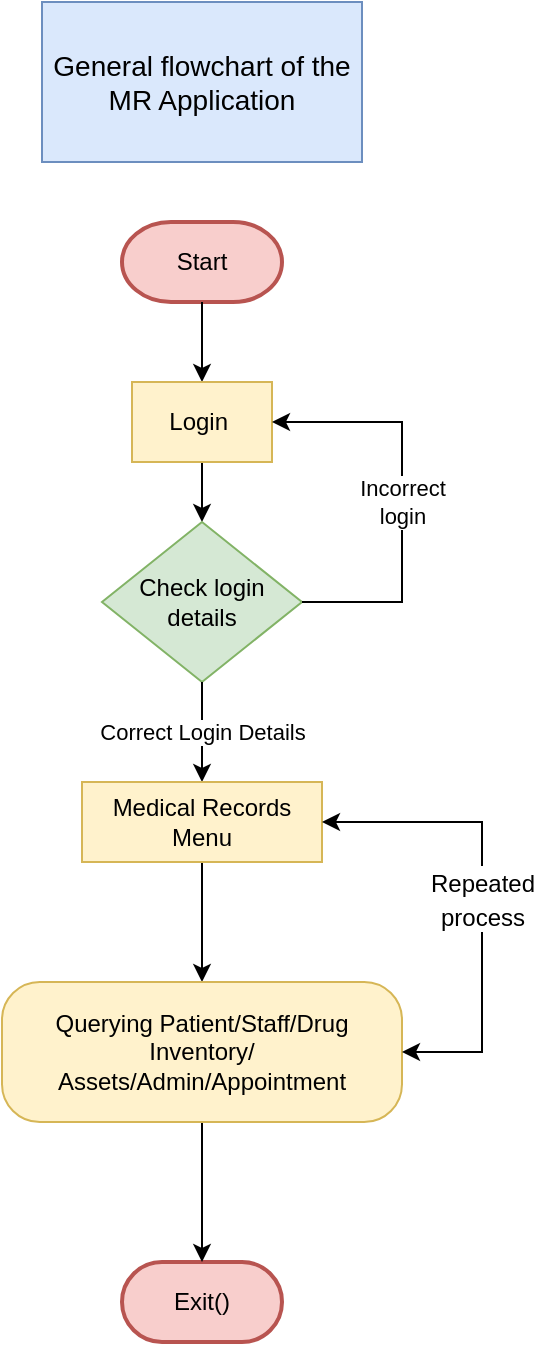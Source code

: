 <mxfile version="16.1.2" type="device"><diagram id="xEZAqE_Gi8AvNCK1O5cL" name="Page-1"><mxGraphModel dx="1422" dy="857" grid="1" gridSize="10" guides="1" tooltips="1" connect="1" arrows="1" fold="1" page="1" pageScale="1" pageWidth="850" pageHeight="1100" math="0" shadow="0"><root><mxCell id="0"/><mxCell id="1" parent="0"/><mxCell id="Rd3HaoFZOkUF-8Mvca5o-1" value="&lt;font style=&quot;font-size: 14px&quot;&gt;General flowchart of the MR Application&lt;/font&gt;" style="text;html=1;strokeColor=#6c8ebf;fillColor=#dae8fc;align=center;verticalAlign=middle;whiteSpace=wrap;rounded=0;" parent="1" vertex="1"><mxGeometry x="340" y="40" width="160" height="80" as="geometry"/></mxCell><mxCell id="Rd3HaoFZOkUF-8Mvca5o-4" value="Start" style="strokeWidth=2;html=1;shape=mxgraph.flowchart.terminator;whiteSpace=wrap;fillColor=#f8cecc;strokeColor=#b85450;" parent="1" vertex="1"><mxGeometry x="380" y="150" width="80" height="40" as="geometry"/></mxCell><mxCell id="Rd3HaoFZOkUF-8Mvca5o-5" value="" style="endArrow=classic;html=1;rounded=0;exitX=0.5;exitY=1;exitDx=0;exitDy=0;exitPerimeter=0;entryX=0.5;entryY=0;entryDx=0;entryDy=0;" parent="1" source="Rd3HaoFZOkUF-8Mvca5o-4" target="Rd3HaoFZOkUF-8Mvca5o-6" edge="1"><mxGeometry width="50" height="50" relative="1" as="geometry"><mxPoint x="440" y="270" as="sourcePoint"/><mxPoint x="420" y="220" as="targetPoint"/></mxGeometry></mxCell><mxCell id="Rd3HaoFZOkUF-8Mvca5o-15" style="edgeStyle=orthogonalEdgeStyle;rounded=0;orthogonalLoop=1;jettySize=auto;html=1;entryX=0.5;entryY=0;entryDx=0;entryDy=0;" parent="1" source="Rd3HaoFZOkUF-8Mvca5o-6" target="Rd3HaoFZOkUF-8Mvca5o-8" edge="1"><mxGeometry relative="1" as="geometry"/></mxCell><mxCell id="Rd3HaoFZOkUF-8Mvca5o-6" value="Login&amp;nbsp;" style="rounded=0;whiteSpace=wrap;html=1;fillColor=#fff2cc;strokeColor=#d6b656;" parent="1" vertex="1"><mxGeometry x="385" y="230" width="70" height="40" as="geometry"/></mxCell><mxCell id="Rd3HaoFZOkUF-8Mvca5o-8" value="Check login details" style="rhombus;whiteSpace=wrap;html=1;fillColor=#d5e8d4;strokeColor=#82b366;" parent="1" vertex="1"><mxGeometry x="370" y="300" width="100" height="80" as="geometry"/></mxCell><mxCell id="Rd3HaoFZOkUF-8Mvca5o-11" value="Incorrect &lt;br&gt;login" style="endArrow=classic;html=1;rounded=0;exitX=1;exitY=0.5;exitDx=0;exitDy=0;entryX=1;entryY=0.5;entryDx=0;entryDy=0;" parent="1" source="Rd3HaoFZOkUF-8Mvca5o-8" target="Rd3HaoFZOkUF-8Mvca5o-6" edge="1"><mxGeometry x="-0.024" width="50" height="50" relative="1" as="geometry"><mxPoint x="520" y="340" as="sourcePoint"/><mxPoint x="570" y="290" as="targetPoint"/><Array as="points"><mxPoint x="520" y="340"/><mxPoint x="520" y="250"/></Array><mxPoint as="offset"/></mxGeometry></mxCell><mxCell id="Rd3HaoFZOkUF-8Mvca5o-12" value="Correct Login Details" style="endArrow=classic;html=1;rounded=0;exitX=0.5;exitY=1;exitDx=0;exitDy=0;entryX=0.5;entryY=0;entryDx=0;entryDy=0;" parent="1" source="Rd3HaoFZOkUF-8Mvca5o-8" target="Rd3HaoFZOkUF-8Mvca5o-16" edge="1"><mxGeometry width="50" height="50" relative="1" as="geometry"><mxPoint x="460" y="430" as="sourcePoint"/><mxPoint x="420" y="430" as="targetPoint"/></mxGeometry></mxCell><mxCell id="nDnYEbmEhgUlDN_-ozJU-1" style="edgeStyle=orthogonalEdgeStyle;rounded=0;orthogonalLoop=1;jettySize=auto;html=1;entryX=0.5;entryY=0;entryDx=0;entryDy=0;fontSize=14;" edge="1" parent="1" source="Rd3HaoFZOkUF-8Mvca5o-16" target="Rd3HaoFZOkUF-8Mvca5o-24"><mxGeometry relative="1" as="geometry"/></mxCell><mxCell id="Rd3HaoFZOkUF-8Mvca5o-16" value="Medical Records Menu" style="rounded=0;whiteSpace=wrap;html=1;fillColor=#fff2cc;strokeColor=#d6b656;" parent="1" vertex="1"><mxGeometry x="360" y="430" width="120" height="40" as="geometry"/></mxCell><mxCell id="Rd3HaoFZOkUF-8Mvca5o-22" value="Exit()" style="rounded=1;whiteSpace=wrap;html=1;arcSize=50;strokeWidth=2;fillColor=#f8cecc;strokeColor=#b85450;" parent="1" vertex="1"><mxGeometry x="380" y="670" width="80" height="40" as="geometry"/></mxCell><mxCell id="nDnYEbmEhgUlDN_-ozJU-3" style="edgeStyle=orthogonalEdgeStyle;rounded=0;orthogonalLoop=1;jettySize=auto;html=1;entryX=0.5;entryY=0;entryDx=0;entryDy=0;fontSize=14;" edge="1" parent="1" source="Rd3HaoFZOkUF-8Mvca5o-24" target="Rd3HaoFZOkUF-8Mvca5o-22"><mxGeometry relative="1" as="geometry"/></mxCell><mxCell id="Rd3HaoFZOkUF-8Mvca5o-24" value="Querying Patient/Staff/Drug Inventory/ Assets/Admin/Appointment" style="rounded=1;whiteSpace=wrap;html=1;arcSize=27;fillColor=#fff2cc;strokeColor=#d6b656;" parent="1" vertex="1"><mxGeometry x="320" y="530" width="200" height="70" as="geometry"/></mxCell><mxCell id="nDnYEbmEhgUlDN_-ozJU-2" value="&lt;font style=&quot;font-size: 12px&quot;&gt;Repeated &lt;br&gt;process&lt;/font&gt;" style="endArrow=classic;startArrow=classic;html=1;rounded=0;fontSize=14;exitX=1;exitY=0.5;exitDx=0;exitDy=0;entryX=1;entryY=0.5;entryDx=0;entryDy=0;" edge="1" parent="1" source="Rd3HaoFZOkUF-8Mvca5o-24" target="Rd3HaoFZOkUF-8Mvca5o-16"><mxGeometry width="50" height="50" relative="1" as="geometry"><mxPoint x="620" y="550" as="sourcePoint"/><mxPoint x="670" y="500" as="targetPoint"/><Array as="points"><mxPoint x="560" y="565"/><mxPoint x="560" y="450"/></Array></mxGeometry></mxCell></root></mxGraphModel></diagram></mxfile>